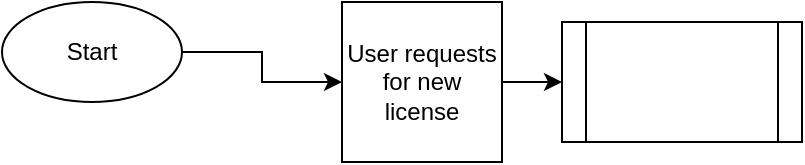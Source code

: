 <mxfile version="23.1.2" type="github">
  <diagram name="Page-1" id="vAEatEsLHrIx9eN2LmbF">
    <mxGraphModel dx="880" dy="426" grid="1" gridSize="10" guides="1" tooltips="1" connect="1" arrows="1" fold="1" page="1" pageScale="1" pageWidth="850" pageHeight="1100" math="0" shadow="0">
      <root>
        <mxCell id="0" />
        <mxCell id="1" parent="0" />
        <mxCell id="pXW90rsx0bg_8WNFCdnt-8" value="" style="edgeStyle=orthogonalEdgeStyle;rounded=0;orthogonalLoop=1;jettySize=auto;html=1;" edge="1" parent="1" source="pXW90rsx0bg_8WNFCdnt-1" target="pXW90rsx0bg_8WNFCdnt-6">
          <mxGeometry relative="1" as="geometry" />
        </mxCell>
        <mxCell id="pXW90rsx0bg_8WNFCdnt-1" value="User requests for new license" style="whiteSpace=wrap;html=1;aspect=fixed;" vertex="1" parent="1">
          <mxGeometry x="210" y="60" width="80" height="80" as="geometry" />
        </mxCell>
        <mxCell id="pXW90rsx0bg_8WNFCdnt-3" value="" style="edgeStyle=orthogonalEdgeStyle;rounded=0;orthogonalLoop=1;jettySize=auto;html=1;" edge="1" parent="1" source="pXW90rsx0bg_8WNFCdnt-2" target="pXW90rsx0bg_8WNFCdnt-1">
          <mxGeometry relative="1" as="geometry" />
        </mxCell>
        <mxCell id="pXW90rsx0bg_8WNFCdnt-2" value="Start" style="ellipse;whiteSpace=wrap;html=1;" vertex="1" parent="1">
          <mxGeometry x="40" y="60" width="90" height="50" as="geometry" />
        </mxCell>
        <mxCell id="pXW90rsx0bg_8WNFCdnt-6" value="" style="shape=process;whiteSpace=wrap;html=1;backgroundOutline=1;" vertex="1" parent="1">
          <mxGeometry x="320" y="70" width="120" height="60" as="geometry" />
        </mxCell>
      </root>
    </mxGraphModel>
  </diagram>
</mxfile>

